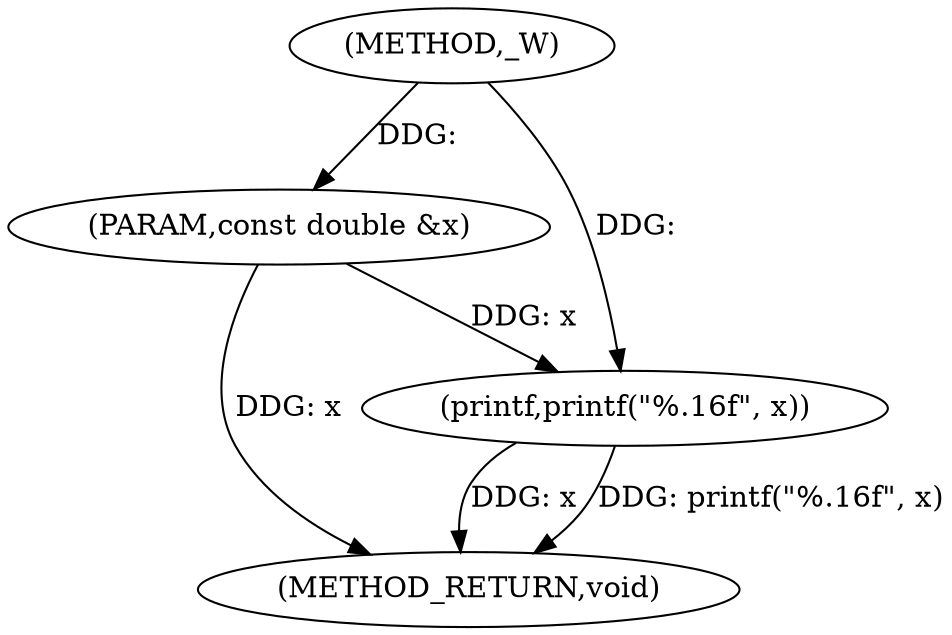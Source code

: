 digraph "_W" {  
"1000184" [label = "(METHOD,_W)" ]
"1000190" [label = "(METHOD_RETURN,void)" ]
"1000185" [label = "(PARAM,const double &x)" ]
"1000187" [label = "(printf,printf(\"%.16f\", x))" ]
  "1000185" -> "1000190"  [ label = "DDG: x"] 
  "1000187" -> "1000190"  [ label = "DDG: x"] 
  "1000187" -> "1000190"  [ label = "DDG: printf(\"%.16f\", x)"] 
  "1000184" -> "1000185"  [ label = "DDG: "] 
  "1000184" -> "1000187"  [ label = "DDG: "] 
  "1000185" -> "1000187"  [ label = "DDG: x"] 
}
